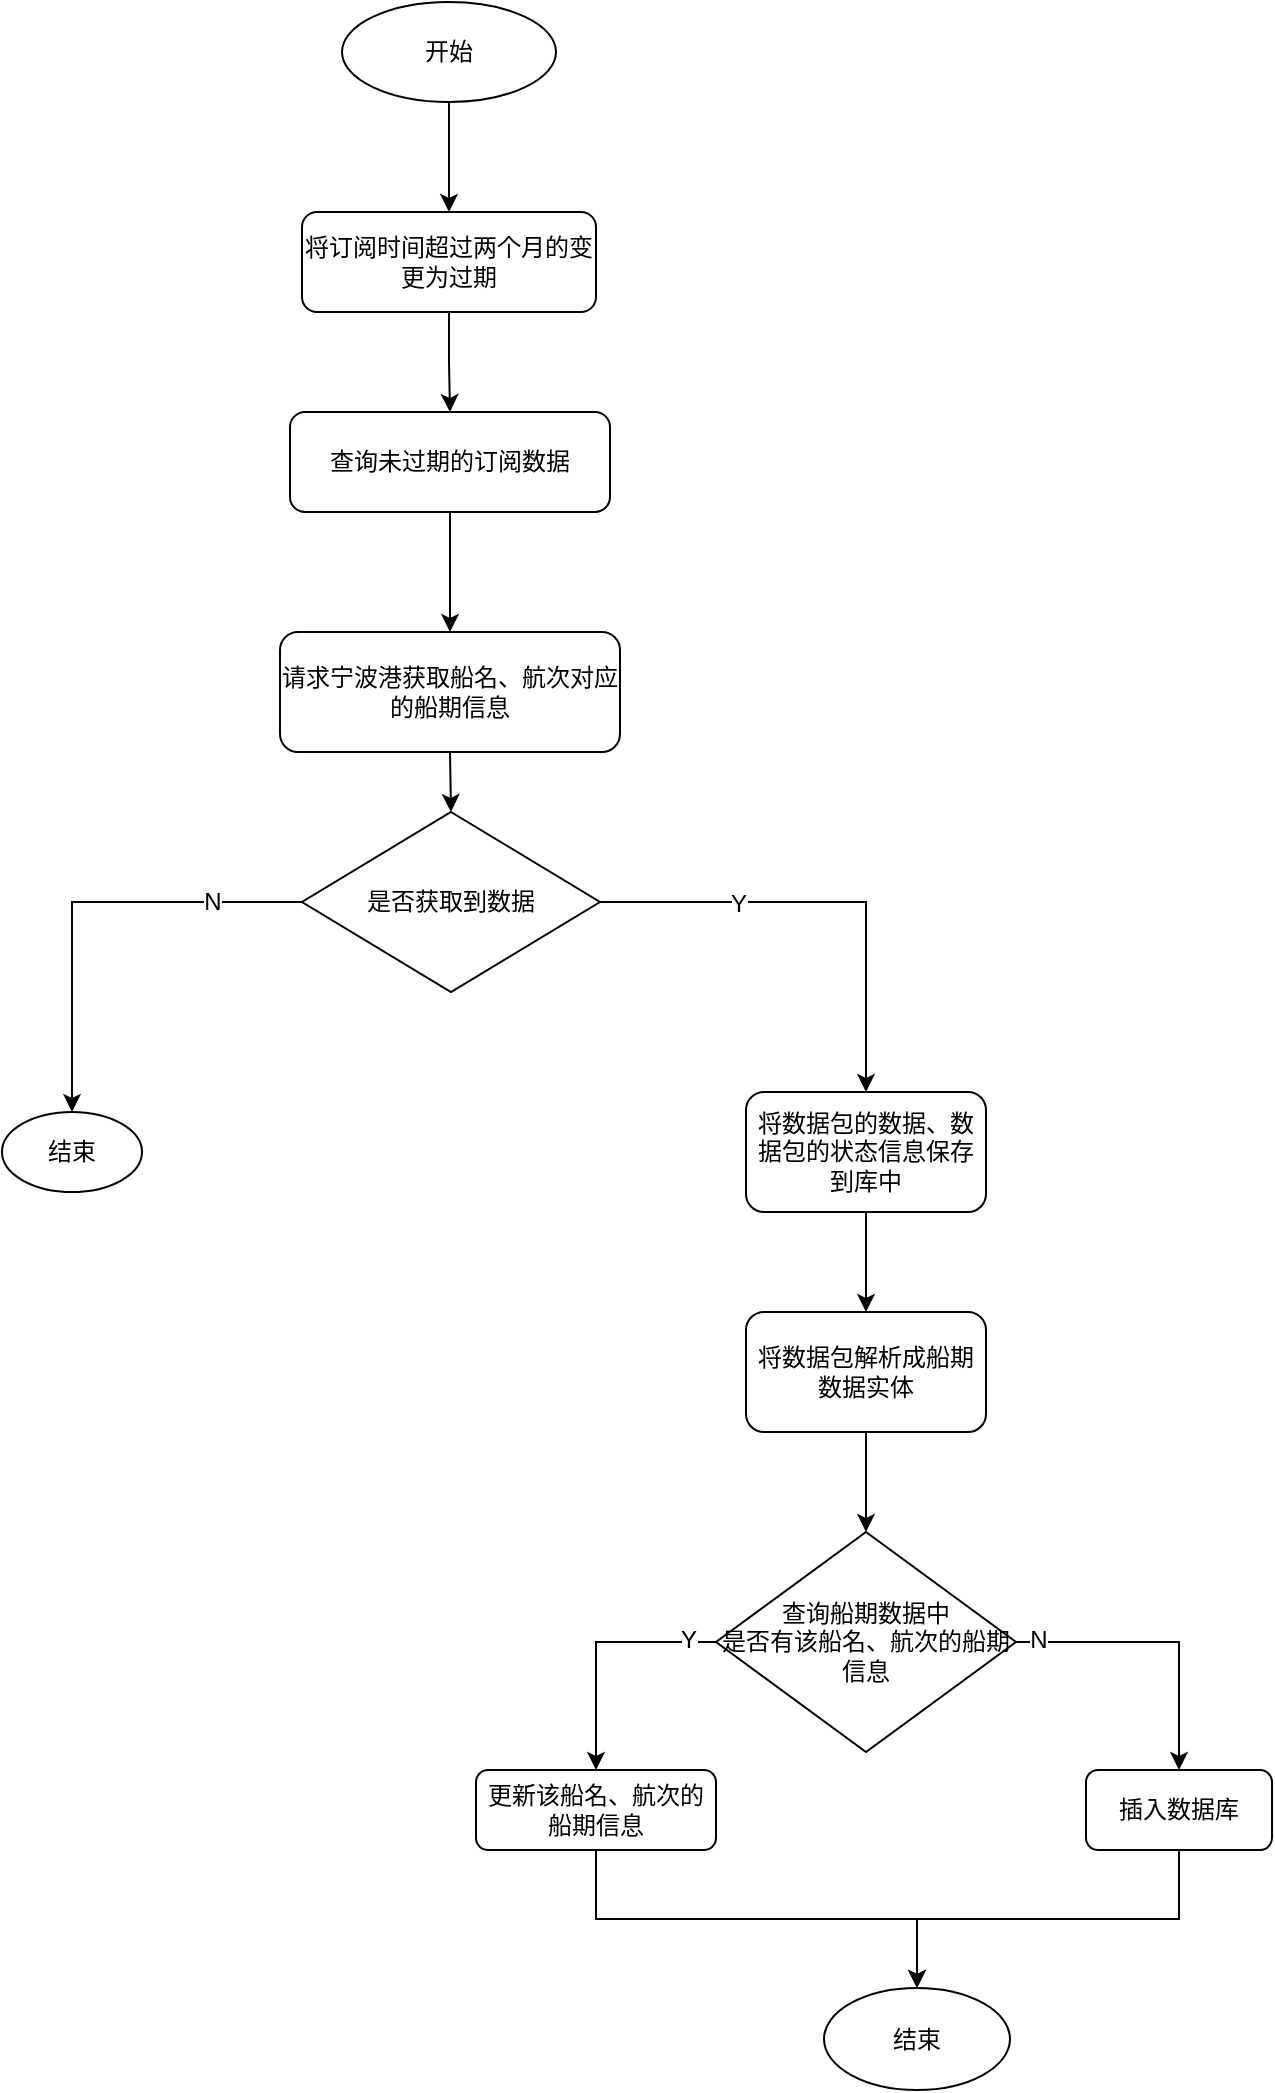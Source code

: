 <mxfile pages="1" version="11.2.4" type="github"><diagram id="UC5taDcCtuRdhGNRhd1G" name="第 1 页"><mxGraphModel dx="1422" dy="764" grid="1" gridSize="10" guides="1" tooltips="1" connect="1" arrows="1" fold="1" page="1" pageScale="1" pageWidth="827" pageHeight="1169" math="0" shadow="0"><root><mxCell id="0"/><mxCell id="1" parent="0"/><mxCell id="6GaAYBSWkLkXJ4KhmY-w-5" style="edgeStyle=orthogonalEdgeStyle;rounded=0;orthogonalLoop=1;jettySize=auto;html=1;exitX=0.5;exitY=1;exitDx=0;exitDy=0;entryX=0.5;entryY=0;entryDx=0;entryDy=0;" parent="1" source="6GaAYBSWkLkXJ4KhmY-w-1" target="6GaAYBSWkLkXJ4KhmY-w-2" edge="1"><mxGeometry relative="1" as="geometry"/></mxCell><mxCell id="6GaAYBSWkLkXJ4KhmY-w-1" value="开始" style="ellipse;whiteSpace=wrap;html=1;" parent="1" vertex="1"><mxGeometry x="360" y="45" width="107" height="50" as="geometry"/></mxCell><mxCell id="6GaAYBSWkLkXJ4KhmY-w-6" style="edgeStyle=orthogonalEdgeStyle;rounded=0;orthogonalLoop=1;jettySize=auto;html=1;exitX=0.5;exitY=1;exitDx=0;exitDy=0;" parent="1" source="6GaAYBSWkLkXJ4KhmY-w-2" target="6GaAYBSWkLkXJ4KhmY-w-3" edge="1"><mxGeometry relative="1" as="geometry"/></mxCell><mxCell id="6GaAYBSWkLkXJ4KhmY-w-2" value="将订阅时间超过两个月的变更为过期" style="rounded=1;whiteSpace=wrap;html=1;" parent="1" vertex="1"><mxGeometry x="340" y="150" width="147" height="50" as="geometry"/></mxCell><mxCell id="6GaAYBSWkLkXJ4KhmY-w-8" style="edgeStyle=orthogonalEdgeStyle;rounded=0;orthogonalLoop=1;jettySize=auto;html=1;exitX=0.5;exitY=1;exitDx=0;exitDy=0;entryX=0.5;entryY=0;entryDx=0;entryDy=0;" parent="1" source="6GaAYBSWkLkXJ4KhmY-w-3" target="6GaAYBSWkLkXJ4KhmY-w-7" edge="1"><mxGeometry relative="1" as="geometry"/></mxCell><mxCell id="6GaAYBSWkLkXJ4KhmY-w-3" value="查询未过期的订阅数据" style="rounded=1;whiteSpace=wrap;html=1;" parent="1" vertex="1"><mxGeometry x="334" y="250" width="160" height="50" as="geometry"/></mxCell><mxCell id="6GaAYBSWkLkXJ4KhmY-w-11" style="edgeStyle=orthogonalEdgeStyle;rounded=0;orthogonalLoop=1;jettySize=auto;html=1;exitX=0.5;exitY=1;exitDx=0;exitDy=0;entryX=0.5;entryY=0;entryDx=0;entryDy=0;" parent="1" source="6GaAYBSWkLkXJ4KhmY-w-7" target="6GaAYBSWkLkXJ4KhmY-w-9" edge="1"><mxGeometry relative="1" as="geometry"/></mxCell><mxCell id="6GaAYBSWkLkXJ4KhmY-w-7" value="请求宁波港获取船名、航次对应的船期信息" style="rounded=1;whiteSpace=wrap;html=1;" parent="1" vertex="1"><mxGeometry x="329" y="360" width="170" height="60" as="geometry"/></mxCell><mxCell id="6GaAYBSWkLkXJ4KhmY-w-14" style="edgeStyle=orthogonalEdgeStyle;rounded=0;orthogonalLoop=1;jettySize=auto;html=1;exitX=0;exitY=0.5;exitDx=0;exitDy=0;entryX=0.5;entryY=0;entryDx=0;entryDy=0;" parent="1" source="6GaAYBSWkLkXJ4KhmY-w-9" target="6GaAYBSWkLkXJ4KhmY-w-13" edge="1"><mxGeometry relative="1" as="geometry"/></mxCell><mxCell id="6GaAYBSWkLkXJ4KhmY-w-15" value="N" style="text;html=1;resizable=0;points=[];align=center;verticalAlign=middle;labelBackgroundColor=#ffffff;" parent="6GaAYBSWkLkXJ4KhmY-w-14" vertex="1" connectable="0"><mxGeometry x="-0.585" relative="1" as="geometry"><mxPoint as="offset"/></mxGeometry></mxCell><mxCell id="6GaAYBSWkLkXJ4KhmY-w-17" style="edgeStyle=orthogonalEdgeStyle;rounded=0;orthogonalLoop=1;jettySize=auto;html=1;exitX=1;exitY=0.5;exitDx=0;exitDy=0;entryX=0.5;entryY=0;entryDx=0;entryDy=0;" parent="1" source="6GaAYBSWkLkXJ4KhmY-w-9" target="6GaAYBSWkLkXJ4KhmY-w-16" edge="1"><mxGeometry relative="1" as="geometry"/></mxCell><mxCell id="6GaAYBSWkLkXJ4KhmY-w-18" value="Y" style="text;html=1;resizable=0;points=[];align=center;verticalAlign=middle;labelBackgroundColor=#ffffff;" parent="6GaAYBSWkLkXJ4KhmY-w-17" vertex="1" connectable="0"><mxGeometry x="-0.401" y="-1" relative="1" as="geometry"><mxPoint as="offset"/></mxGeometry></mxCell><mxCell id="6GaAYBSWkLkXJ4KhmY-w-9" value="是否获取到数据" style="rhombus;whiteSpace=wrap;html=1;" parent="1" vertex="1"><mxGeometry x="340" y="450" width="149" height="90" as="geometry"/></mxCell><mxCell id="6GaAYBSWkLkXJ4KhmY-w-13" value="结束" style="ellipse;whiteSpace=wrap;html=1;" parent="1" vertex="1"><mxGeometry x="190" y="600" width="70" height="40" as="geometry"/></mxCell><mxCell id="6GaAYBSWkLkXJ4KhmY-w-21" style="edgeStyle=orthogonalEdgeStyle;rounded=0;orthogonalLoop=1;jettySize=auto;html=1;exitX=0.5;exitY=1;exitDx=0;exitDy=0;entryX=0.5;entryY=0;entryDx=0;entryDy=0;" parent="1" source="6GaAYBSWkLkXJ4KhmY-w-16" target="6GaAYBSWkLkXJ4KhmY-w-20" edge="1"><mxGeometry relative="1" as="geometry"/></mxCell><mxCell id="6GaAYBSWkLkXJ4KhmY-w-16" value="将数据包的数据、数据包的状态信息保存到库中" style="rounded=1;whiteSpace=wrap;html=1;" parent="1" vertex="1"><mxGeometry x="562" y="590" width="120" height="60" as="geometry"/></mxCell><mxCell id="6GaAYBSWkLkXJ4KhmY-w-23" style="edgeStyle=orthogonalEdgeStyle;rounded=0;orthogonalLoop=1;jettySize=auto;html=1;exitX=0.5;exitY=1;exitDx=0;exitDy=0;entryX=0.5;entryY=0;entryDx=0;entryDy=0;" parent="1" source="6GaAYBSWkLkXJ4KhmY-w-20" target="6GaAYBSWkLkXJ4KhmY-w-22" edge="1"><mxGeometry relative="1" as="geometry"/></mxCell><mxCell id="6GaAYBSWkLkXJ4KhmY-w-20" value="将数据包解析成船期数据实体" style="rounded=1;whiteSpace=wrap;html=1;" parent="1" vertex="1"><mxGeometry x="562" y="700" width="120" height="60" as="geometry"/></mxCell><mxCell id="6GaAYBSWkLkXJ4KhmY-w-35" style="edgeStyle=orthogonalEdgeStyle;rounded=0;orthogonalLoop=1;jettySize=auto;html=1;exitX=0;exitY=0.5;exitDx=0;exitDy=0;entryX=0.5;entryY=0;entryDx=0;entryDy=0;" parent="1" source="6GaAYBSWkLkXJ4KhmY-w-22" target="6GaAYBSWkLkXJ4KhmY-w-26" edge="1"><mxGeometry relative="1" as="geometry"/></mxCell><mxCell id="6GaAYBSWkLkXJ4KhmY-w-36" value="Y" style="text;html=1;resizable=0;points=[];align=center;verticalAlign=middle;labelBackgroundColor=#ffffff;" parent="6GaAYBSWkLkXJ4KhmY-w-35" vertex="1" connectable="0"><mxGeometry x="-0.774" y="-1" relative="1" as="geometry"><mxPoint as="offset"/></mxGeometry></mxCell><mxCell id="6GaAYBSWkLkXJ4KhmY-w-38" style="edgeStyle=orthogonalEdgeStyle;rounded=0;orthogonalLoop=1;jettySize=auto;html=1;exitX=1;exitY=0.5;exitDx=0;exitDy=0;entryX=0.5;entryY=0;entryDx=0;entryDy=0;" parent="1" source="6GaAYBSWkLkXJ4KhmY-w-22" target="6GaAYBSWkLkXJ4KhmY-w-25" edge="1"><mxGeometry relative="1" as="geometry"/></mxCell><mxCell id="6GaAYBSWkLkXJ4KhmY-w-39" value="N" style="text;html=1;resizable=0;points=[];align=center;verticalAlign=middle;labelBackgroundColor=#ffffff;" parent="6GaAYBSWkLkXJ4KhmY-w-38" vertex="1" connectable="0"><mxGeometry x="-0.849" y="1" relative="1" as="geometry"><mxPoint as="offset"/></mxGeometry></mxCell><mxCell id="6GaAYBSWkLkXJ4KhmY-w-22" value="查询船期数据中&lt;br&gt;是否有该船名、航次的船期信息" style="rhombus;whiteSpace=wrap;html=1;" parent="1" vertex="1"><mxGeometry x="547" y="810" width="150" height="110" as="geometry"/></mxCell><mxCell id="6GaAYBSWkLkXJ4KhmY-w-33" style="edgeStyle=orthogonalEdgeStyle;rounded=0;orthogonalLoop=1;jettySize=auto;html=1;exitX=0.5;exitY=1;exitDx=0;exitDy=0;entryX=0.5;entryY=0;entryDx=0;entryDy=0;" parent="1" source="6GaAYBSWkLkXJ4KhmY-w-25" target="6GaAYBSWkLkXJ4KhmY-w-31" edge="1"><mxGeometry relative="1" as="geometry"/></mxCell><mxCell id="6GaAYBSWkLkXJ4KhmY-w-25" value="插入数据库" style="rounded=1;whiteSpace=wrap;html=1;" parent="1" vertex="1"><mxGeometry x="732" y="929" width="93" height="40" as="geometry"/></mxCell><mxCell id="6GaAYBSWkLkXJ4KhmY-w-32" style="edgeStyle=orthogonalEdgeStyle;rounded=0;orthogonalLoop=1;jettySize=auto;html=1;exitX=0.5;exitY=1;exitDx=0;exitDy=0;entryX=0.5;entryY=0;entryDx=0;entryDy=0;" parent="1" source="6GaAYBSWkLkXJ4KhmY-w-26" target="6GaAYBSWkLkXJ4KhmY-w-31" edge="1"><mxGeometry relative="1" as="geometry"/></mxCell><mxCell id="6GaAYBSWkLkXJ4KhmY-w-26" value="更新该船名、航次的船期信息" style="rounded=1;whiteSpace=wrap;html=1;" parent="1" vertex="1"><mxGeometry x="427" y="929" width="120" height="40" as="geometry"/></mxCell><mxCell id="6GaAYBSWkLkXJ4KhmY-w-31" value="结束" style="ellipse;whiteSpace=wrap;html=1;" parent="1" vertex="1"><mxGeometry x="601" y="1038" width="93" height="51" as="geometry"/></mxCell></root></mxGraphModel></diagram></mxfile>